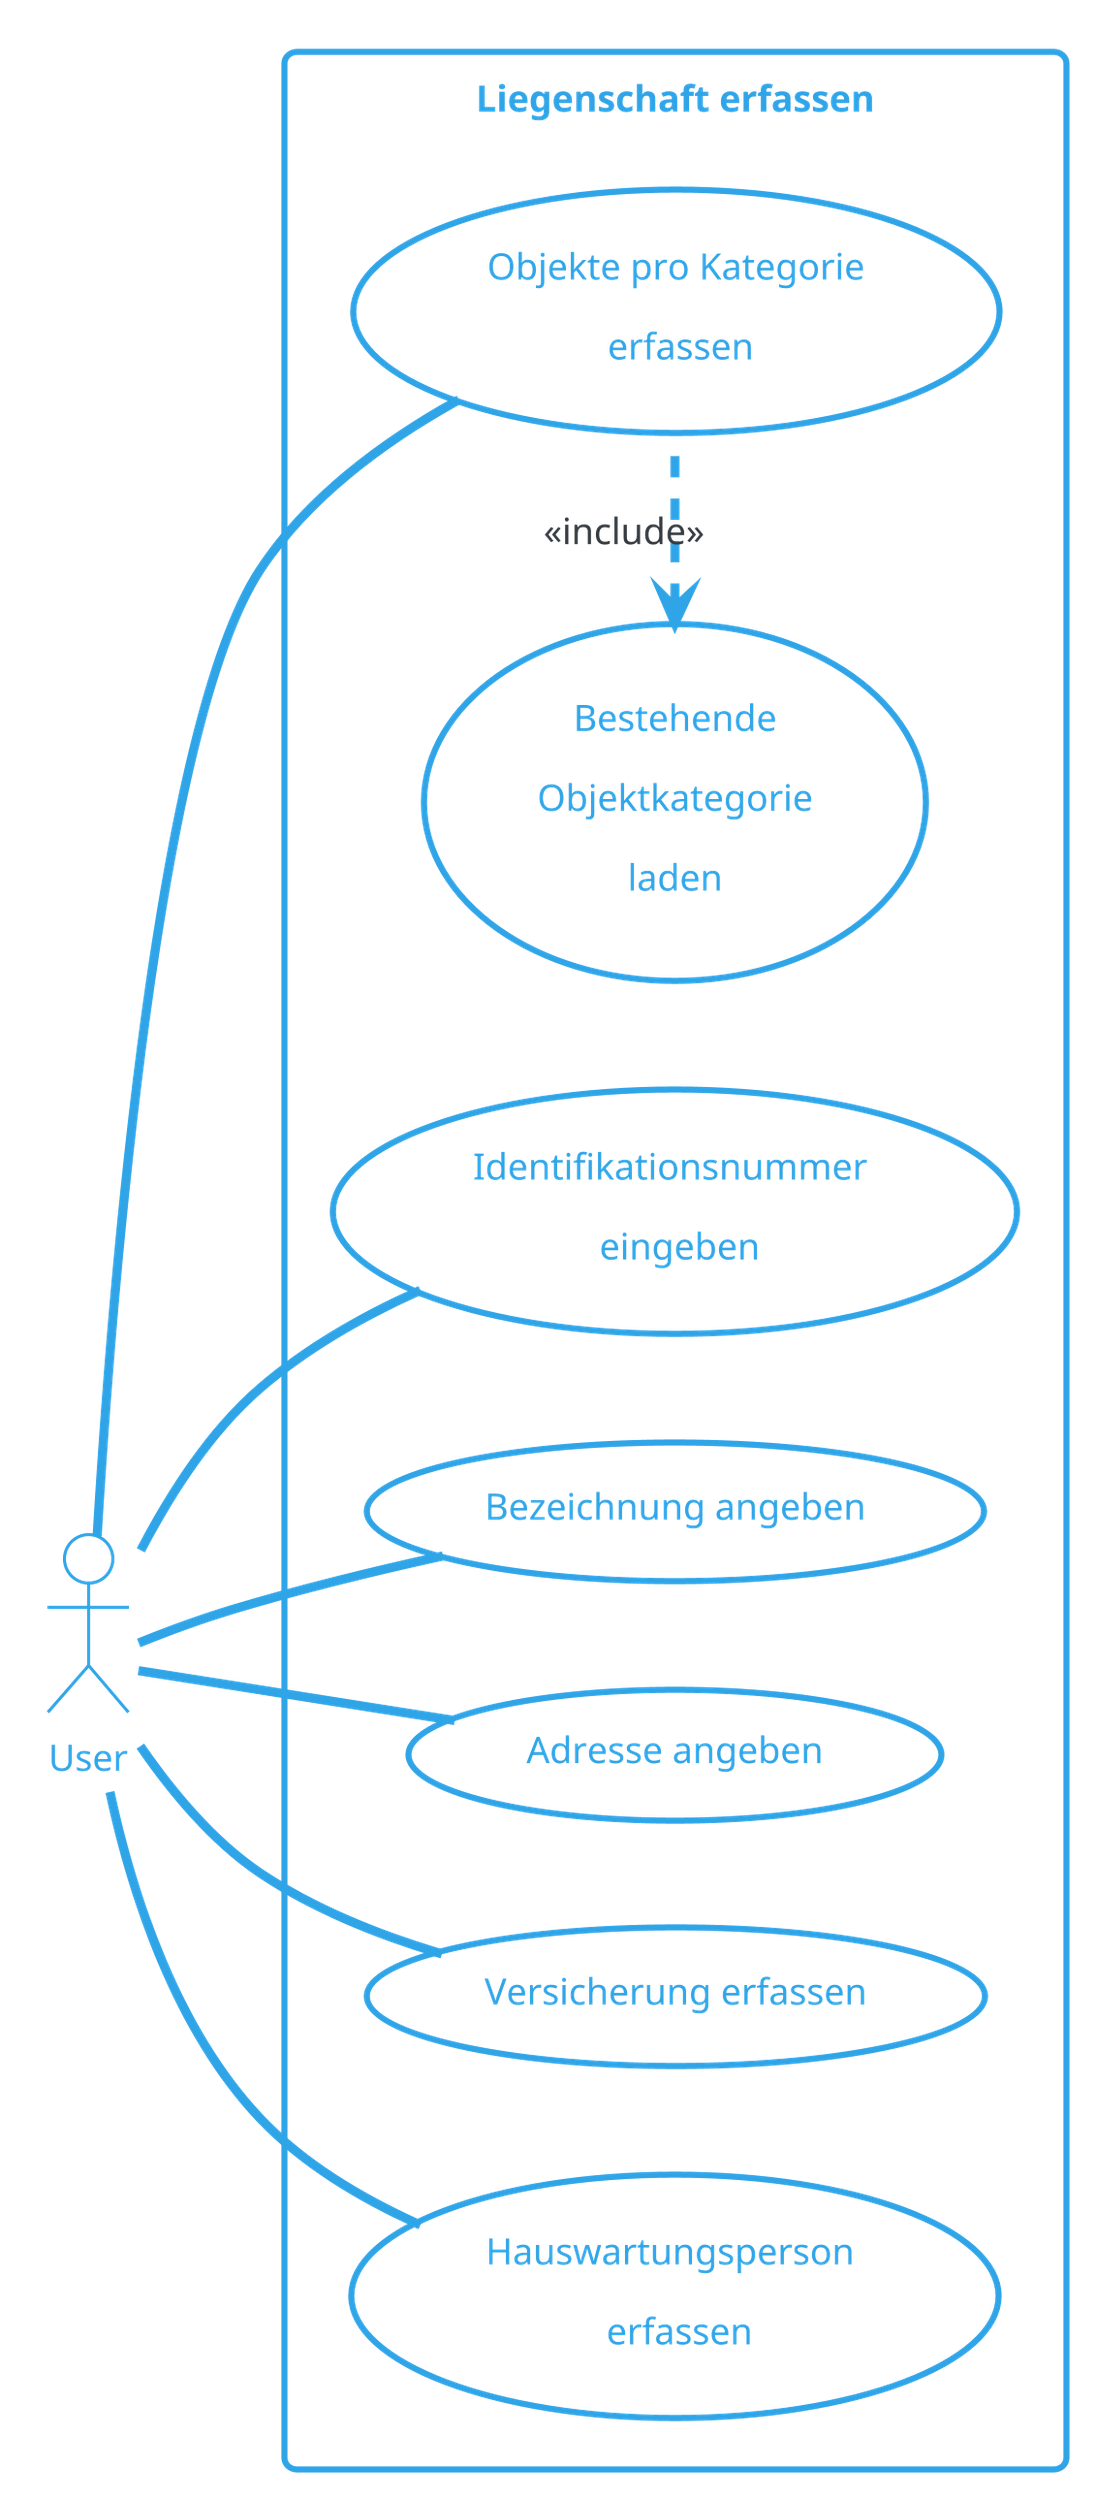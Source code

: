 @startuml LiegenschaftErfassen
!theme cerulean-outline
skinparam dpi 300
left to right direction
actor "User" as fc
rectangle "Liegenschaft erfassen" {
  usecase "Identifikationsnummer \n eingeben" as UC2
  usecase "Bezeichnung angeben" as UC3
  usecase "Adresse angeben" as UC4
  usecase "Versicherung erfassen" as UC5
  usecase "Hauswartungsperson \n erfassen" as UC6
  usecase "Objekte pro Kategorie\n erfassen" as UC7
  usecase "Bestehende\nObjektkategorie\nladen" as UC8
} 
fc -- UC2
fc -- UC3
fc -- UC4
fc -- UC5
fc -- UC6
fc -- UC7
UC7 .left.> UC8 : <<include>>
@enduml